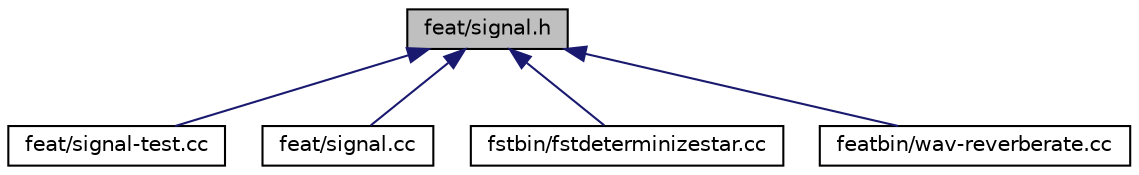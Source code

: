 digraph "feat/signal.h"
{
  edge [fontname="Helvetica",fontsize="10",labelfontname="Helvetica",labelfontsize="10"];
  node [fontname="Helvetica",fontsize="10",shape=record];
  Node65 [label="feat/signal.h",height=0.2,width=0.4,color="black", fillcolor="grey75", style="filled", fontcolor="black"];
  Node65 -> Node66 [dir="back",color="midnightblue",fontsize="10",style="solid",fontname="Helvetica"];
  Node66 [label="feat/signal-test.cc",height=0.2,width=0.4,color="black", fillcolor="white", style="filled",URL="$signal-test_8cc.html"];
  Node65 -> Node67 [dir="back",color="midnightblue",fontsize="10",style="solid",fontname="Helvetica"];
  Node67 [label="feat/signal.cc",height=0.2,width=0.4,color="black", fillcolor="white", style="filled",URL="$signal_8cc.html"];
  Node65 -> Node68 [dir="back",color="midnightblue",fontsize="10",style="solid",fontname="Helvetica"];
  Node68 [label="fstbin/fstdeterminizestar.cc",height=0.2,width=0.4,color="black", fillcolor="white", style="filled",URL="$fstdeterminizestar_8cc.html"];
  Node65 -> Node69 [dir="back",color="midnightblue",fontsize="10",style="solid",fontname="Helvetica"];
  Node69 [label="featbin/wav-reverberate.cc",height=0.2,width=0.4,color="black", fillcolor="white", style="filled",URL="$wav-reverberate_8cc.html"];
}
